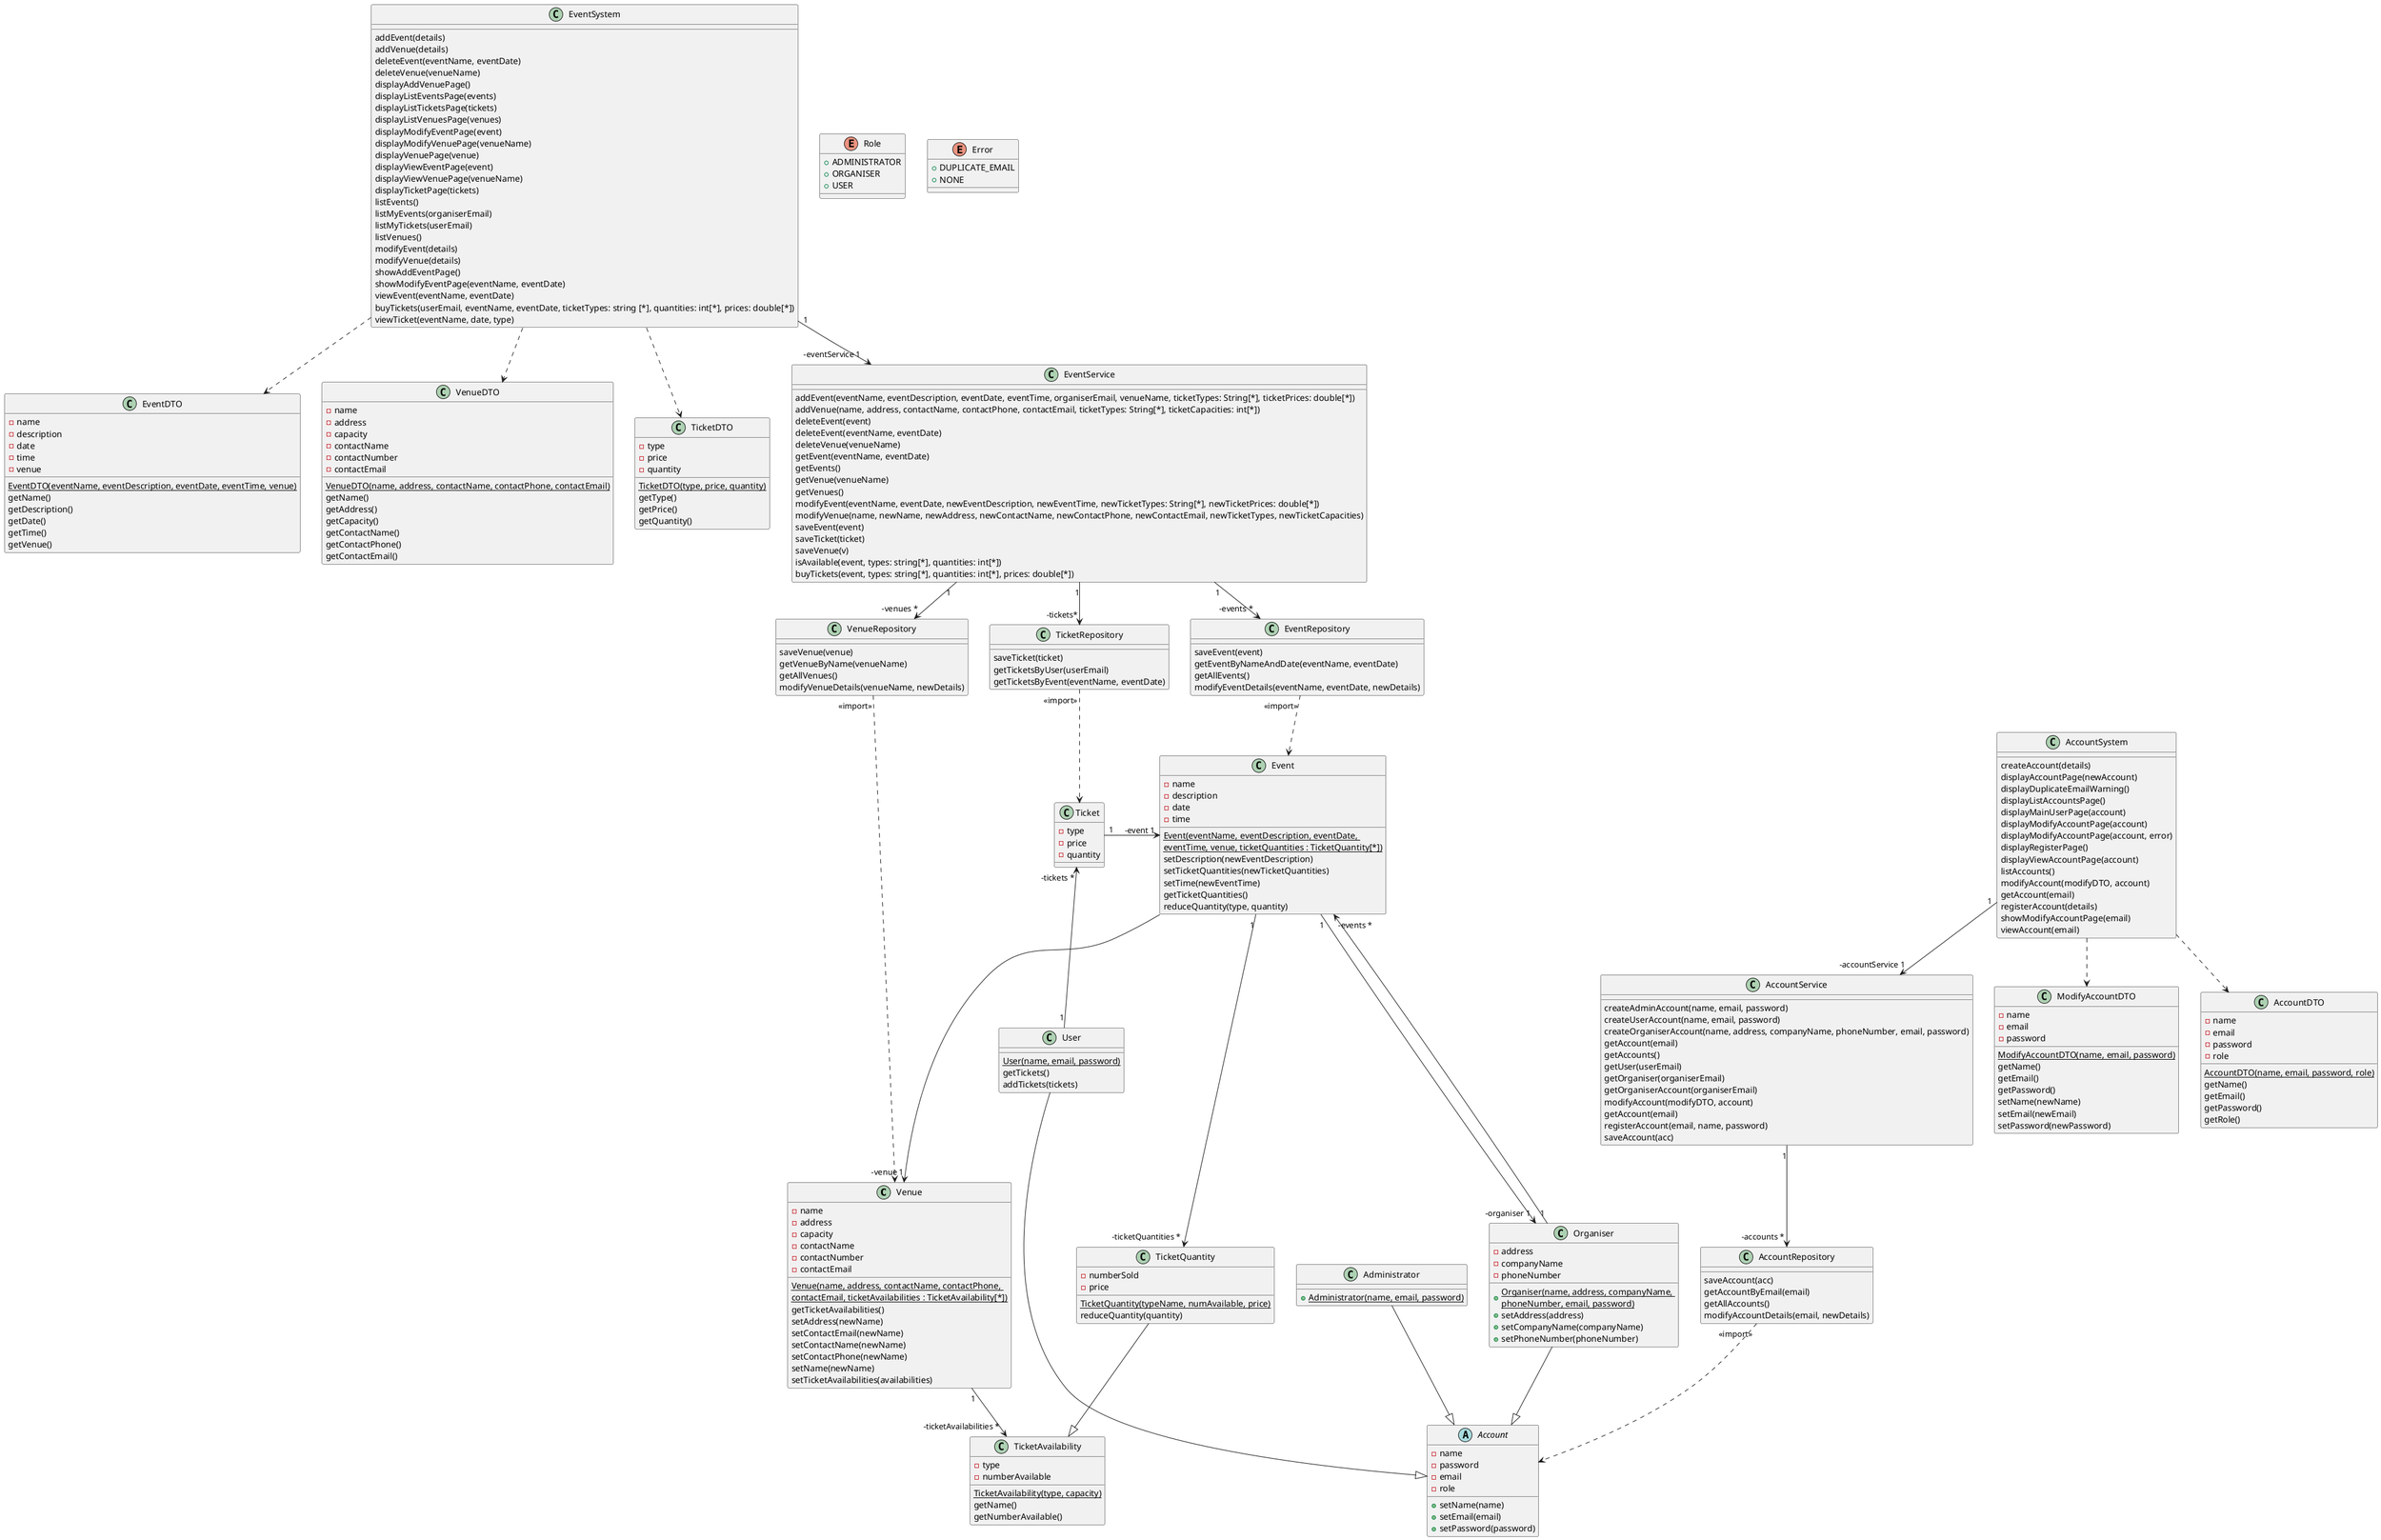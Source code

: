 @startuml class-diagram

    class Venue {
        - name
        - address
        - capacity
        - contactName
        - contactNumber
        - contactEmail
        {static} Venue(name, address, contactName, contactPhone, \ncontactEmail, ticketAvailabilities : TicketAvailability[*])
        getTicketAvailabilities()
        setAddress(newName)
        setContactEmail(newName)
        setContactName(newName)
        setContactPhone(newName)
        setName(newName)
        setTicketAvailabilities(availabilities)
    }

    class TicketAvailability {
        - type
        - numberAvailable
        {static} TicketAvailability(type, capacity)
        getName()
        getNumberAvailable()
    }

    class TicketQuantity {
        - numberSold
        - price
        {static} TicketQuantity(typeName, numAvailable, price)
        reduceQuantity(quantity)
    }

    TicketQuantity --|> TicketAvailability

    class Event {
        - name
        - description
        - date
        - time
        {static} Event(eventName, eventDescription, eventDate, \neventTime, venue, ticketQuantities : TicketQuantity[*])
        setDescription(newEventDescription)
        setTicketQuantities(newTicketQuantities)
        setTime(newEventTime)
        getTicketQuantities()
        reduceQuantity(type, quantity)
    }

    class Ticket {
        - type
        - price
        - quantity
    }

    class Organiser {
        - address
        - companyName
        - phoneNumber
        {static}+Organiser(name, address, companyName, \nphoneNumber, email, password)
        +setAddress(address)
        +setCompanyName(companyName)
        +setPhoneNumber(phoneNumber)
    }

    class Administrator {
        {static}+Administrator(name, email, password)
    }

    class User {
        {static} User(name, email, password)
        getTickets()
        addTickets(tickets)
    }

    abstract class Account {
        - name
        - password
        - email
        - role
        +setName(name)
        +setEmail(email)
        +setPassword(password)
    }

    class AccountDTO {
        - name
        - email
        - password
        - role
        {static} AccountDTO(name, email, password, role)
        getName()
        getEmail()
        getPassword()
        getRole()
    }

    class EventDTO {
        - name
        - description
        - date
        - time
        - venue
        {static} EventDTO(eventName, eventDescription, eventDate, eventTime, venue)
        getName()
        getDescription()
        getDate()
        getTime()
        getVenue()
    }

    class VenueDTO {
        - name
        - address
        - capacity
        - contactName
        - contactNumber
        - contactEmail
        {static} VenueDTO(name, address, contactName, contactPhone, contactEmail)
        getName()
        getAddress()
        getCapacity()
        getContactName()
        getContactPhone()
        getContactEmail()
    }

    class TicketDTO {
        - type
        - price
        - quantity
        {static} TicketDTO(type, price, quantity)
        getType()
        getPrice()
        getQuantity()
    }

    class AccountSystem {
        createAccount(details)
        displayAccountPage(newAccount)
        displayDuplicateEmailWarning()
        displayListAccountsPage()
        displayMainUserPage(account)
        displayModifyAccountPage(account)
        displayModifyAccountPage(account, error)
        displayRegisterPage()
        displayViewAccountPage(account)
        listAccounts()
        modifyAccount(modifyDTO, account)
        getAccount(email)
        registerAccount(details)
        showModifyAccountPage(email)
        viewAccount(email)
    }

    class EventSystem {
        addEvent(details)
        addVenue(details)
        deleteEvent(eventName, eventDate)
        deleteVenue(venueName)
        displayAddVenuePage()
        displayListEventsPage(events)
        displayListTicketsPage(tickets)
        displayListVenuesPage(venues)
        displayModifyEventPage(event)
        displayModifyVenuePage(venueName)
        displayVenuePage(venue)
        displayViewEventPage(event)
        displayViewVenuePage(venueName)
        displayTicketPage(tickets)
        listEvents()
        listMyEvents(organiserEmail)
        listMyTickets(userEmail)
        listVenues()
        modifyEvent(details)
        modifyVenue(details)
        showAddEventPage()
        showModifyEventPage(eventName, eventDate)
        viewEvent(eventName, eventDate)
        buyTickets(userEmail, eventName, eventDate, ticketTypes: string [*], quantities: int[*], prices: double[*])
        viewTicket(eventName, date, type)
    }

    class AccountService {
        createAdminAccount(name, email, password)
        createUserAccount(name, email, password)
        createOrganiserAccount(name, address, companyName, phoneNumber, email, password)
        getAccount(email)
        getAccounts()
        getUser(userEmail)
        getOrganiser(organiserEmail)
        getOrganiserAccount(organiserEmail)
        modifyAccount(modifyDTO, account)
        getAccount(email)
        registerAccount(email, name, password)
        saveAccount(acc)
    }

    class ModifyAccountDTO {
        - name
        - email
        - password
        {static} ModifyAccountDTO(name, email, password)
        getName()
        getEmail()
        getPassword()
        setName(newName)
        setEmail(newEmail)
        setPassword(newPassword)
    }

    class EventService {
        addEvent(eventName, eventDescription, eventDate, eventTime, organiserEmail, venueName, ticketTypes: String[*], ticketPrices: double[*])
        addVenue(name, address, contactName, contactPhone, contactEmail, ticketTypes: String[*], ticketCapacities: int[*])
        deleteEvent(event)
        deleteEvent(eventName, eventDate)
        deleteVenue(venueName)
        getEvent(eventName, eventDate)
        getEvents()
        getVenue(venueName)
        getVenues()
        modifyEvent(eventName, eventDate, newEventDescription, newEventTime, newTicketTypes: String[*], newTicketPrices: double[*])
        modifyVenue(name, newName, newAddress, newContactName, newContactPhone, newContactEmail, newTicketTypes, newTicketCapacities)
        saveEvent(event)
        saveTicket(ticket)
        saveVenue(v)
        isAvailable(event, types: string[*], quantities: int[*])
        buyTickets(event, types: string[*], quantities: int[*], prices: double[*])
    }

    class AccountRepository {
        saveAccount(acc)
        getAccountByEmail(email)
        getAllAccounts()
        modifyAccountDetails(email, newDetails)
    }

    class EventRepository {
        saveEvent(event)
        getEventByNameAndDate(eventName, eventDate)
        getAllEvents()
        modifyEventDetails(eventName, eventDate, newDetails)
    }

    class VenueRepository {
    saveVenue(venue)
    getVenueByName(venueName)
    getAllVenues()
    modifyVenueDetails(venueName, newDetails)
    }


    class TicketRepository {
        saveTicket(ticket)
        getTicketsByUser(userEmail)
        getTicketsByEvent(eventName, eventDate)
    }

    enum Role {
        +ADMINISTRATOR
        +ORGANISER
        +USER
    }

    enum Error {
        +DUPLICATE_EMAIL
        +NONE
    }

    AccountSystem "1" --> "-accountService 1" AccountService
    AccountService "1" --> "-accounts *" AccountRepository
    EventSystem "1" --> "-eventService 1" EventService
    EventService "1" --> "-events *" EventRepository
    EventService "1" --> "-venues *" VenueRepository
    EventService "1" --> "-tickets*" TicketRepository

    AccountSystem ..> AccountDTO
    AccountSystem ..> ModifyAccountDTO
    EventSystem ..> EventDTO
    EventSystem ..> VenueDTO
    EventSystem ..> TicketDTO

    AccountRepository "<<import>>" ..>  Account
    EventRepository "<<import>>" ..>  Event
    TicketRepository "<<import>>" ..> Ticket
    VenueRepository "<<import>>" ..> Venue

    Organiser --|> Account
    Administrator --|> Account
    User --|> Account

    Venue "1" --> "-ticketAvailabilities *" TicketAvailability
    Event "1" ---> "-ticketQuantities *" TicketQuantity
    Event ---> "-venue 1" Venue
    Event "1" ---> "-organiser 1" Organiser
    Organiser "1" ---> "-events *" Event
    Ticket "1" -> "-event 1" Event
    Ticket "-tickets *" <-- "1" User
@enduml
